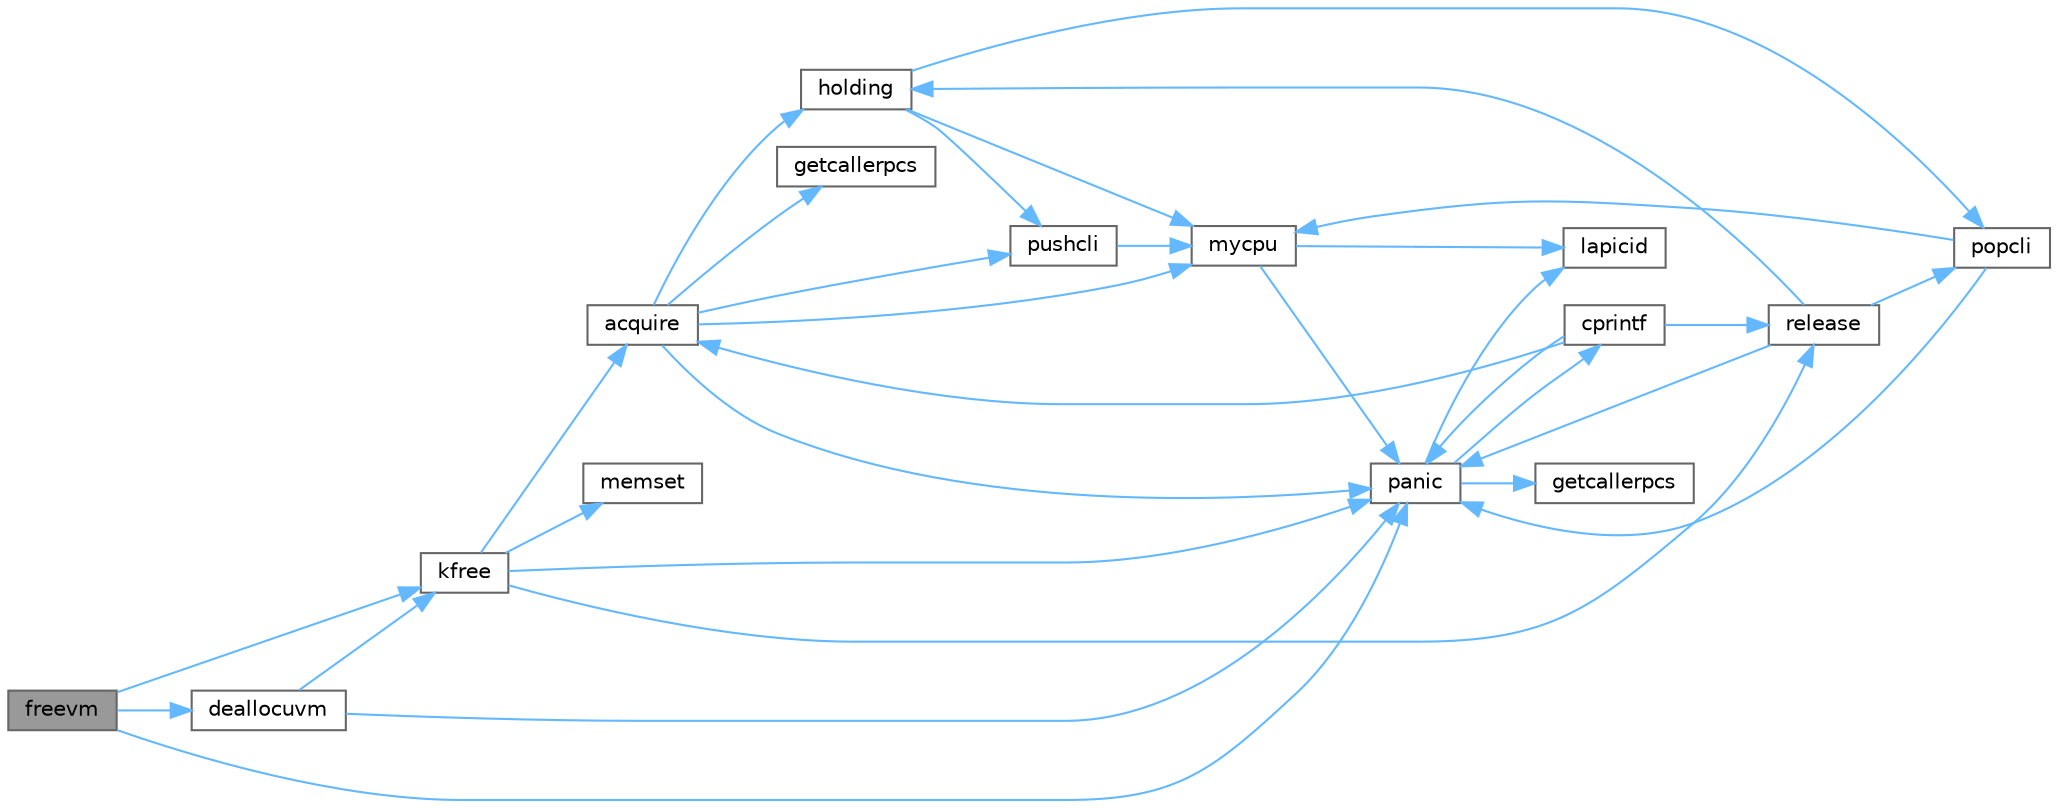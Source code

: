 digraph "freevm"
{
 // LATEX_PDF_SIZE
  bgcolor="transparent";
  edge [fontname=Helvetica,fontsize=10,labelfontname=Helvetica,labelfontsize=10];
  node [fontname=Helvetica,fontsize=10,shape=box,height=0.2,width=0.4];
  rankdir="LR";
  Node1 [id="Node000001",label="freevm",height=0.2,width=0.4,color="gray40", fillcolor="grey60", style="filled", fontcolor="black",tooltip=" "];
  Node1 -> Node2 [id="edge32_Node000001_Node000002",color="steelblue1",style="solid",tooltip=" "];
  Node2 [id="Node000002",label="deallocuvm",height=0.2,width=0.4,color="grey40", fillcolor="white", style="filled",URL="$de/de9/vm_8c.html#a6d3019ea15a9bfdc5131ae97f3623c49",tooltip=" "];
  Node2 -> Node3 [id="edge33_Node000002_Node000003",color="steelblue1",style="solid",tooltip=" "];
  Node3 [id="Node000003",label="kfree",height=0.2,width=0.4,color="grey40", fillcolor="white", style="filled",URL="$d4/def/kalloc_8c.html#aced59ecf8411235f6dffc065236711a5",tooltip=" "];
  Node3 -> Node4 [id="edge34_Node000003_Node000004",color="steelblue1",style="solid",tooltip=" "];
  Node4 [id="Node000004",label="acquire",height=0.2,width=0.4,color="grey40", fillcolor="white", style="filled",URL="$d3/d2d/spinlock_8c.html#aed377f16a085b00de3a4b32392adbdfb",tooltip=" "];
  Node4 -> Node5 [id="edge35_Node000004_Node000005",color="steelblue1",style="solid",tooltip=" "];
  Node5 [id="Node000005",label="getcallerpcs",height=0.2,width=0.4,color="grey40", fillcolor="white", style="filled",URL="$d3/d2d/spinlock_8c.html#a6ac35304ea80f01086b47edcc2328010",tooltip=" "];
  Node4 -> Node6 [id="edge36_Node000004_Node000006",color="steelblue1",style="solid",tooltip=" "];
  Node6 [id="Node000006",label="holding",height=0.2,width=0.4,color="grey40", fillcolor="white", style="filled",URL="$d3/d2d/spinlock_8c.html#aea48df3e5cfb903179ad3dc78ab502d9",tooltip=" "];
  Node6 -> Node7 [id="edge37_Node000006_Node000007",color="steelblue1",style="solid",tooltip=" "];
  Node7 [id="Node000007",label="mycpu",height=0.2,width=0.4,color="grey40", fillcolor="white", style="filled",URL="$d3/dda/proc_8c.html#ad427959ad025dabd8cd393b27ec39160",tooltip=" "];
  Node7 -> Node8 [id="edge38_Node000007_Node000008",color="steelblue1",style="solid",tooltip=" "];
  Node8 [id="Node000008",label="lapicid",height=0.2,width=0.4,color="grey40", fillcolor="white", style="filled",URL="$dc/df6/lapic_8c.html#a627f7996b64f99d885244a5102c85164",tooltip=" "];
  Node7 -> Node9 [id="edge39_Node000007_Node000009",color="steelblue1",style="solid",tooltip=" "];
  Node9 [id="Node000009",label="panic",height=0.2,width=0.4,color="grey40", fillcolor="white", style="filled",URL="$d0/d56/console_8c.html#a95c0aca5d6d7487933984f08b189917a",tooltip=" "];
  Node9 -> Node10 [id="edge40_Node000009_Node000010",color="steelblue1",style="solid",tooltip=" "];
  Node10 [id="Node000010",label="cprintf",height=0.2,width=0.4,color="grey40", fillcolor="white", style="filled",URL="$d0/d56/console_8c.html#a90f0742d846503e4ed1804f1df421ec6",tooltip=" "];
  Node10 -> Node4 [id="edge41_Node000010_Node000004",color="steelblue1",style="solid",tooltip=" "];
  Node10 -> Node9 [id="edge42_Node000010_Node000009",color="steelblue1",style="solid",tooltip=" "];
  Node10 -> Node11 [id="edge43_Node000010_Node000011",color="steelblue1",style="solid",tooltip=" "];
  Node11 [id="Node000011",label="release",height=0.2,width=0.4,color="grey40", fillcolor="white", style="filled",URL="$d3/d2d/spinlock_8c.html#a1cee376aa9a00e754bf5481cd5f3d97b",tooltip=" "];
  Node11 -> Node6 [id="edge44_Node000011_Node000006",color="steelblue1",style="solid",tooltip=" "];
  Node11 -> Node9 [id="edge45_Node000011_Node000009",color="steelblue1",style="solid",tooltip=" "];
  Node11 -> Node12 [id="edge46_Node000011_Node000012",color="steelblue1",style="solid",tooltip=" "];
  Node12 [id="Node000012",label="popcli",height=0.2,width=0.4,color="grey40", fillcolor="white", style="filled",URL="$d3/d2d/spinlock_8c.html#ae3424f669269fef400ce29c3aeb43fdb",tooltip=" "];
  Node12 -> Node7 [id="edge47_Node000012_Node000007",color="steelblue1",style="solid",tooltip=" "];
  Node12 -> Node9 [id="edge48_Node000012_Node000009",color="steelblue1",style="solid",tooltip=" "];
  Node9 -> Node13 [id="edge49_Node000009_Node000013",color="steelblue1",style="solid",tooltip=" "];
  Node13 [id="Node000013",label="getcallerpcs",height=0.2,width=0.4,color="grey40", fillcolor="white", style="filled",URL="$d5/d64/defs_8h.html#a4105de9e2969515d6c6c795c4386f69f",tooltip=" "];
  Node9 -> Node8 [id="edge50_Node000009_Node000008",color="steelblue1",style="solid",tooltip=" "];
  Node6 -> Node12 [id="edge51_Node000006_Node000012",color="steelblue1",style="solid",tooltip=" "];
  Node6 -> Node14 [id="edge52_Node000006_Node000014",color="steelblue1",style="solid",tooltip=" "];
  Node14 [id="Node000014",label="pushcli",height=0.2,width=0.4,color="grey40", fillcolor="white", style="filled",URL="$d3/d2d/spinlock_8c.html#a206b749d1b7768dadce61cbcde7e0f1c",tooltip=" "];
  Node14 -> Node7 [id="edge53_Node000014_Node000007",color="steelblue1",style="solid",tooltip=" "];
  Node4 -> Node7 [id="edge54_Node000004_Node000007",color="steelblue1",style="solid",tooltip=" "];
  Node4 -> Node9 [id="edge55_Node000004_Node000009",color="steelblue1",style="solid",tooltip=" "];
  Node4 -> Node14 [id="edge56_Node000004_Node000014",color="steelblue1",style="solid",tooltip=" "];
  Node3 -> Node15 [id="edge57_Node000003_Node000015",color="steelblue1",style="solid",tooltip=" "];
  Node15 [id="Node000015",label="memset",height=0.2,width=0.4,color="grey40", fillcolor="white", style="filled",URL="$db/d8a/ulib_8c.html#aa9cdc2409c15ccd5ee3b2031576f4093",tooltip=" "];
  Node3 -> Node9 [id="edge58_Node000003_Node000009",color="steelblue1",style="solid",tooltip=" "];
  Node3 -> Node11 [id="edge59_Node000003_Node000011",color="steelblue1",style="solid",tooltip=" "];
  Node2 -> Node9 [id="edge60_Node000002_Node000009",color="steelblue1",style="solid",tooltip=" "];
  Node1 -> Node3 [id="edge61_Node000001_Node000003",color="steelblue1",style="solid",tooltip=" "];
  Node1 -> Node9 [id="edge62_Node000001_Node000009",color="steelblue1",style="solid",tooltip=" "];
}
